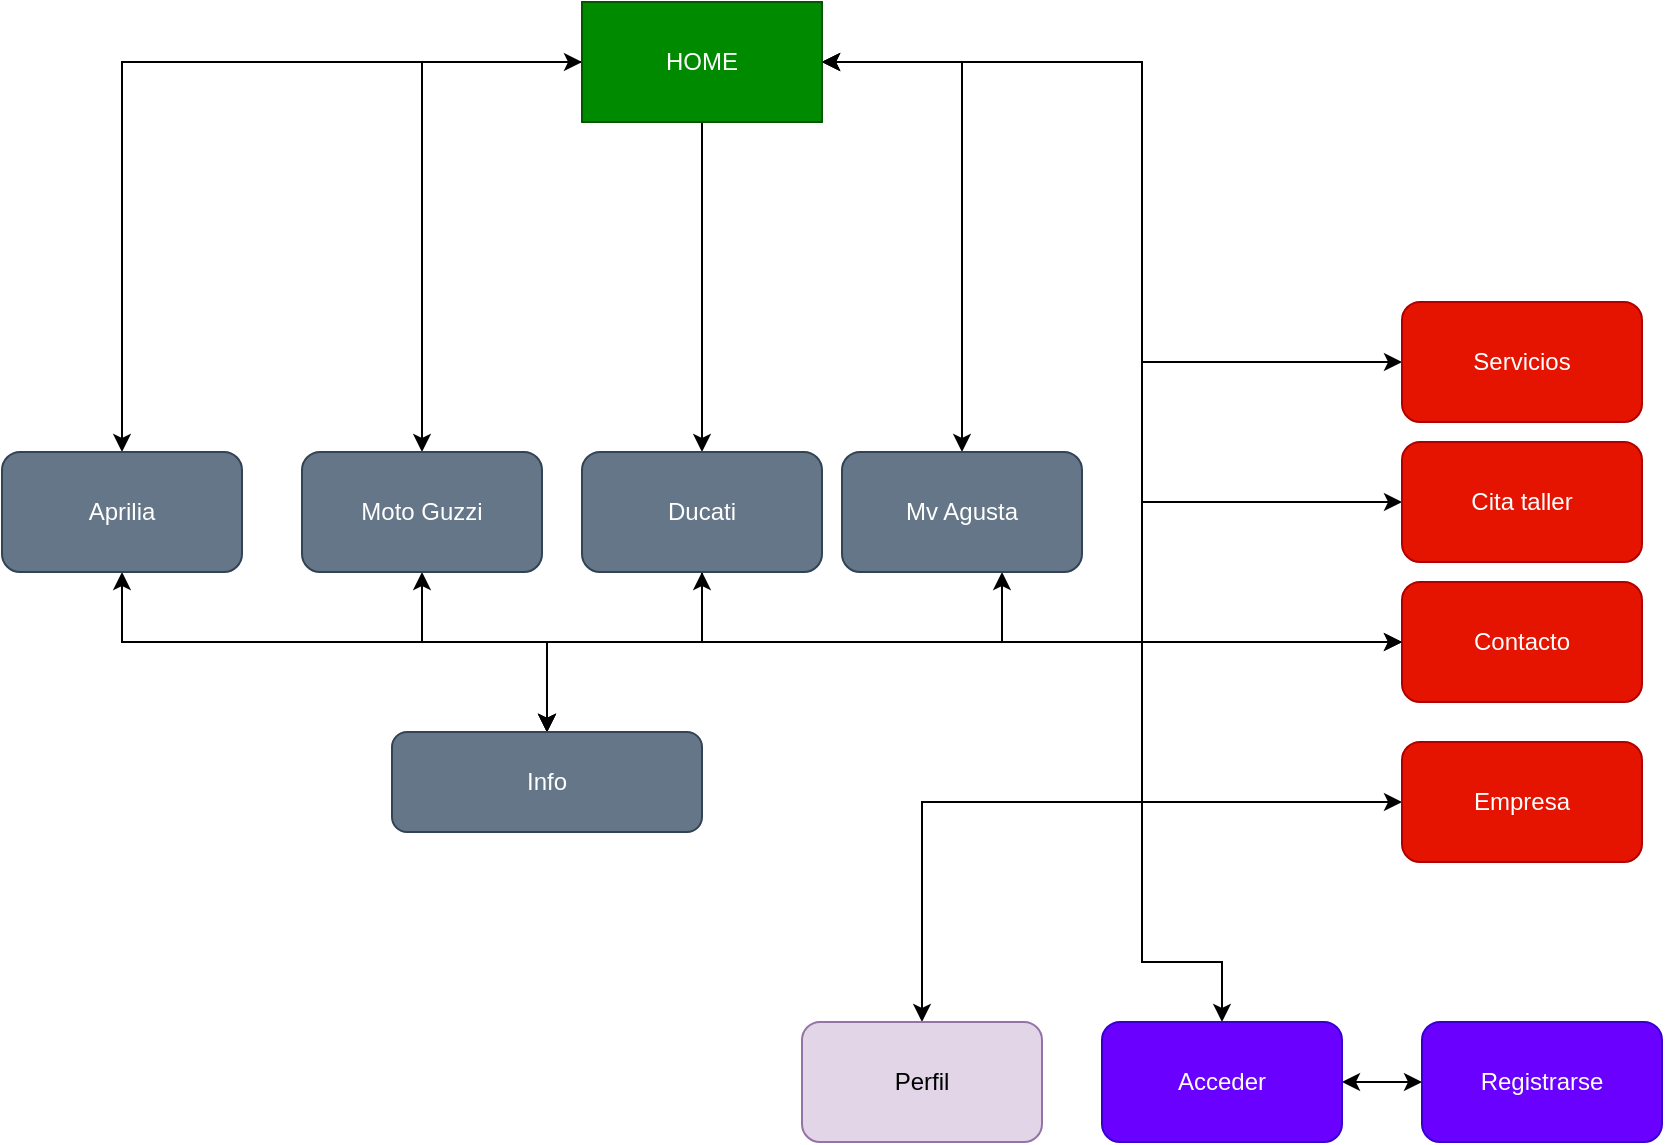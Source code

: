 <mxfile version="23.1.1" type="device">
  <diagram name="Page-1" id="hhGCgVCz4oc9-t7lXTt9">
    <mxGraphModel dx="465" dy="205" grid="1" gridSize="10" guides="1" tooltips="1" connect="1" arrows="1" fold="1" page="1" pageScale="1" pageWidth="850" pageHeight="1100" math="0" shadow="0">
      <root>
        <mxCell id="0" />
        <mxCell id="1" parent="0" />
        <mxCell id="hqimTioi4_m9NFjCPVCm-19" style="edgeStyle=orthogonalEdgeStyle;rounded=0;orthogonalLoop=1;jettySize=auto;html=1;" parent="1" source="hqimTioi4_m9NFjCPVCm-1" target="hqimTioi4_m9NFjCPVCm-6" edge="1">
          <mxGeometry relative="1" as="geometry" />
        </mxCell>
        <mxCell id="hqimTioi4_m9NFjCPVCm-20" style="edgeStyle=orthogonalEdgeStyle;rounded=0;orthogonalLoop=1;jettySize=auto;html=1;startArrow=classic;startFill=1;" parent="1" source="hqimTioi4_m9NFjCPVCm-1" target="hqimTioi4_m9NFjCPVCm-7" edge="1">
          <mxGeometry relative="1" as="geometry" />
        </mxCell>
        <mxCell id="hqimTioi4_m9NFjCPVCm-21" style="edgeStyle=orthogonalEdgeStyle;rounded=0;orthogonalLoop=1;jettySize=auto;html=1;entryX=0.5;entryY=0;entryDx=0;entryDy=0;" parent="1" source="hqimTioi4_m9NFjCPVCm-1" target="hqimTioi4_m9NFjCPVCm-8" edge="1">
          <mxGeometry relative="1" as="geometry" />
        </mxCell>
        <mxCell id="hqimTioi4_m9NFjCPVCm-23" style="edgeStyle=orthogonalEdgeStyle;rounded=0;orthogonalLoop=1;jettySize=auto;html=1;entryX=0.5;entryY=0;entryDx=0;entryDy=0;startArrow=classic;startFill=1;" parent="1" source="hqimTioi4_m9NFjCPVCm-1" target="hqimTioi4_m9NFjCPVCm-9" edge="1">
          <mxGeometry relative="1" as="geometry" />
        </mxCell>
        <mxCell id="hqimTioi4_m9NFjCPVCm-25" style="edgeStyle=orthogonalEdgeStyle;rounded=0;orthogonalLoop=1;jettySize=auto;html=1;entryX=0;entryY=0.5;entryDx=0;entryDy=0;" parent="1" source="hqimTioi4_m9NFjCPVCm-1" target="hqimTioi4_m9NFjCPVCm-5" edge="1">
          <mxGeometry relative="1" as="geometry">
            <Array as="points">
              <mxPoint x="580" y="180" />
              <mxPoint x="580" y="400" />
            </Array>
          </mxGeometry>
        </mxCell>
        <mxCell id="hqimTioi4_m9NFjCPVCm-26" style="edgeStyle=orthogonalEdgeStyle;rounded=0;orthogonalLoop=1;jettySize=auto;html=1;entryX=0;entryY=0.5;entryDx=0;entryDy=0;" parent="1" target="hqimTioi4_m9NFjCPVCm-4" edge="1">
          <mxGeometry relative="1" as="geometry">
            <mxPoint x="450" y="180" as="sourcePoint" />
            <mxPoint x="710" y="460" as="targetPoint" />
            <Array as="points">
              <mxPoint x="580" y="180" />
              <mxPoint x="580" y="470" />
            </Array>
          </mxGeometry>
        </mxCell>
        <mxCell id="hqimTioi4_m9NFjCPVCm-27" style="edgeStyle=orthogonalEdgeStyle;rounded=0;orthogonalLoop=1;jettySize=auto;html=1;entryX=0;entryY=0.5;entryDx=0;entryDy=0;" parent="1" source="hqimTioi4_m9NFjCPVCm-1" target="hqimTioi4_m9NFjCPVCm-2" edge="1">
          <mxGeometry relative="1" as="geometry">
            <Array as="points">
              <mxPoint x="580" y="180" />
              <mxPoint x="580" y="550" />
            </Array>
          </mxGeometry>
        </mxCell>
        <mxCell id="hqimTioi4_m9NFjCPVCm-28" style="edgeStyle=orthogonalEdgeStyle;rounded=0;orthogonalLoop=1;jettySize=auto;html=1;entryX=0.5;entryY=0;entryDx=0;entryDy=0;startArrow=classic;startFill=1;" parent="1" target="hqimTioi4_m9NFjCPVCm-11" edge="1">
          <mxGeometry relative="1" as="geometry">
            <Array as="points">
              <mxPoint x="580" y="180" />
              <mxPoint x="580" y="630" />
              <mxPoint x="620" y="630" />
            </Array>
            <mxPoint x="420" y="180" as="sourcePoint" />
          </mxGeometry>
        </mxCell>
        <mxCell id="hqimTioi4_m9NFjCPVCm-30" style="edgeStyle=orthogonalEdgeStyle;rounded=0;orthogonalLoop=1;jettySize=auto;html=1;exitX=1;exitY=0.5;exitDx=0;exitDy=0;entryX=0.5;entryY=0;entryDx=0;entryDy=0;" parent="1" source="hqimTioi4_m9NFjCPVCm-1" target="hqimTioi4_m9NFjCPVCm-13" edge="1">
          <mxGeometry relative="1" as="geometry">
            <Array as="points">
              <mxPoint x="580" y="180" />
              <mxPoint x="580" y="550" />
              <mxPoint x="470" y="550" />
            </Array>
          </mxGeometry>
        </mxCell>
        <mxCell id="hqimTioi4_m9NFjCPVCm-1" value="HOME" style="rounded=0;whiteSpace=wrap;html=1;fillColor=#008a00;fontColor=#ffffff;strokeColor=#005700;" parent="1" vertex="1">
          <mxGeometry x="300" y="150" width="120" height="60" as="geometry" />
        </mxCell>
        <mxCell id="hqimTioi4_m9NFjCPVCm-2" value="Empresa" style="rounded=1;whiteSpace=wrap;html=1;fillColor=#e51400;fontColor=#ffffff;strokeColor=#B20000;" parent="1" vertex="1">
          <mxGeometry x="710" y="520" width="120" height="60" as="geometry" />
        </mxCell>
        <mxCell id="hqimTioi4_m9NFjCPVCm-24" style="edgeStyle=orthogonalEdgeStyle;rounded=0;orthogonalLoop=1;jettySize=auto;html=1;entryX=1;entryY=0.5;entryDx=0;entryDy=0;startArrow=classic;startFill=1;" parent="1" source="hqimTioi4_m9NFjCPVCm-3" target="hqimTioi4_m9NFjCPVCm-1" edge="1">
          <mxGeometry relative="1" as="geometry">
            <Array as="points">
              <mxPoint x="580" y="330" />
              <mxPoint x="580" y="180" />
            </Array>
          </mxGeometry>
        </mxCell>
        <mxCell id="hqimTioi4_m9NFjCPVCm-3" value="Servicios" style="rounded=1;whiteSpace=wrap;html=1;fillColor=#e51400;fontColor=#ffffff;strokeColor=#B20000;" parent="1" vertex="1">
          <mxGeometry x="710" y="300" width="120" height="60" as="geometry" />
        </mxCell>
        <mxCell id="hqimTioi4_m9NFjCPVCm-4" value="Contacto" style="rounded=1;whiteSpace=wrap;html=1;fillColor=#e51400;fontColor=#ffffff;strokeColor=#B20000;" parent="1" vertex="1">
          <mxGeometry x="710" y="440" width="120" height="60" as="geometry" />
        </mxCell>
        <mxCell id="hqimTioi4_m9NFjCPVCm-5" value="Cita taller" style="rounded=1;whiteSpace=wrap;html=1;fillColor=#e51400;fontColor=#ffffff;strokeColor=#B20000;" parent="1" vertex="1">
          <mxGeometry x="710" y="370" width="120" height="60" as="geometry" />
        </mxCell>
        <mxCell id="hqimTioi4_m9NFjCPVCm-15" style="edgeStyle=orthogonalEdgeStyle;rounded=0;orthogonalLoop=1;jettySize=auto;html=1;exitX=0.5;exitY=1;exitDx=0;exitDy=0;entryX=0.5;entryY=0;entryDx=0;entryDy=0;startArrow=classic;startFill=1;" parent="1" source="hqimTioi4_m9NFjCPVCm-6" target="hqimTioi4_m9NFjCPVCm-14" edge="1">
          <mxGeometry relative="1" as="geometry">
            <Array as="points">
              <mxPoint x="70" y="470" />
              <mxPoint x="283" y="470" />
            </Array>
          </mxGeometry>
        </mxCell>
        <mxCell id="hqimTioi4_m9NFjCPVCm-6" value="Aprilia" style="rounded=1;whiteSpace=wrap;html=1;fillColor=#647687;fontColor=#ffffff;strokeColor=#314354;" parent="1" vertex="1">
          <mxGeometry x="10" y="375" width="120" height="60" as="geometry" />
        </mxCell>
        <mxCell id="hqimTioi4_m9NFjCPVCm-16" style="edgeStyle=orthogonalEdgeStyle;rounded=0;orthogonalLoop=1;jettySize=auto;html=1;exitX=0.5;exitY=1;exitDx=0;exitDy=0;entryX=0.5;entryY=0;entryDx=0;entryDy=0;startArrow=classic;startFill=1;" parent="1" source="hqimTioi4_m9NFjCPVCm-7" target="hqimTioi4_m9NFjCPVCm-14" edge="1">
          <mxGeometry relative="1" as="geometry">
            <mxPoint x="295" y="485" as="targetPoint" />
            <Array as="points">
              <mxPoint x="220" y="470" />
              <mxPoint x="283" y="470" />
            </Array>
          </mxGeometry>
        </mxCell>
        <mxCell id="hqimTioi4_m9NFjCPVCm-7" value="Moto Guzzi" style="rounded=1;whiteSpace=wrap;html=1;fillColor=#647687;fontColor=#ffffff;strokeColor=#314354;" parent="1" vertex="1">
          <mxGeometry x="160" y="375" width="120" height="60" as="geometry" />
        </mxCell>
        <mxCell id="hqimTioi4_m9NFjCPVCm-17" style="edgeStyle=orthogonalEdgeStyle;rounded=0;orthogonalLoop=1;jettySize=auto;html=1;entryX=0.5;entryY=0;entryDx=0;entryDy=0;startArrow=classic;startFill=1;" parent="1" source="hqimTioi4_m9NFjCPVCm-8" target="hqimTioi4_m9NFjCPVCm-14" edge="1">
          <mxGeometry relative="1" as="geometry">
            <Array as="points">
              <mxPoint x="360" y="470" />
              <mxPoint x="283" y="470" />
            </Array>
          </mxGeometry>
        </mxCell>
        <mxCell id="UxytlQghr6Uyx3K8XsX2-1" style="edgeStyle=orthogonalEdgeStyle;rounded=0;orthogonalLoop=1;jettySize=auto;html=1;entryX=0;entryY=0.5;entryDx=0;entryDy=0;" edge="1" parent="1" source="hqimTioi4_m9NFjCPVCm-8" target="hqimTioi4_m9NFjCPVCm-4">
          <mxGeometry relative="1" as="geometry">
            <Array as="points">
              <mxPoint x="360" y="470" />
            </Array>
          </mxGeometry>
        </mxCell>
        <mxCell id="hqimTioi4_m9NFjCPVCm-8" value="Ducati" style="rounded=1;whiteSpace=wrap;html=1;fillColor=#647687;fontColor=#ffffff;strokeColor=#314354;" parent="1" vertex="1">
          <mxGeometry x="300" y="375" width="120" height="60" as="geometry" />
        </mxCell>
        <mxCell id="hqimTioi4_m9NFjCPVCm-18" style="edgeStyle=orthogonalEdgeStyle;rounded=0;orthogonalLoop=1;jettySize=auto;html=1;entryX=0.5;entryY=0;entryDx=0;entryDy=0;startArrow=classic;startFill=1;" parent="1" source="hqimTioi4_m9NFjCPVCm-9" target="hqimTioi4_m9NFjCPVCm-14" edge="1">
          <mxGeometry relative="1" as="geometry">
            <Array as="points">
              <mxPoint x="510" y="470" />
              <mxPoint x="283" y="470" />
            </Array>
          </mxGeometry>
        </mxCell>
        <mxCell id="hqimTioi4_m9NFjCPVCm-9" value="Mv Agusta" style="rounded=1;whiteSpace=wrap;html=1;fillColor=#647687;fontColor=#ffffff;strokeColor=#314354;" parent="1" vertex="1">
          <mxGeometry x="430" y="375" width="120" height="60" as="geometry" />
        </mxCell>
        <mxCell id="hqimTioi4_m9NFjCPVCm-29" style="edgeStyle=orthogonalEdgeStyle;rounded=0;orthogonalLoop=1;jettySize=auto;html=1;entryX=0;entryY=0.5;entryDx=0;entryDy=0;startArrow=classic;startFill=1;" parent="1" source="hqimTioi4_m9NFjCPVCm-11" target="hqimTioi4_m9NFjCPVCm-12" edge="1">
          <mxGeometry relative="1" as="geometry" />
        </mxCell>
        <mxCell id="hqimTioi4_m9NFjCPVCm-11" value="Acceder" style="rounded=1;whiteSpace=wrap;html=1;fillColor=#6a00ff;fontColor=#ffffff;strokeColor=#3700CC;" parent="1" vertex="1">
          <mxGeometry x="560" y="660" width="120" height="60" as="geometry" />
        </mxCell>
        <mxCell id="hqimTioi4_m9NFjCPVCm-12" value="Registrarse" style="rounded=1;whiteSpace=wrap;html=1;fillColor=#6a00ff;fontColor=#ffffff;strokeColor=#3700CC;" parent="1" vertex="1">
          <mxGeometry x="720" y="660" width="120" height="60" as="geometry" />
        </mxCell>
        <mxCell id="hqimTioi4_m9NFjCPVCm-13" value="Perfil" style="rounded=1;whiteSpace=wrap;html=1;fillColor=#e1d5e7;strokeColor=#9673a6;" parent="1" vertex="1">
          <mxGeometry x="410" y="660" width="120" height="60" as="geometry" />
        </mxCell>
        <mxCell id="hqimTioi4_m9NFjCPVCm-14" value="Info" style="rounded=1;whiteSpace=wrap;html=1;fillColor=#647687;fontColor=#ffffff;strokeColor=#314354;" parent="1" vertex="1">
          <mxGeometry x="205" y="515" width="155" height="50" as="geometry" />
        </mxCell>
      </root>
    </mxGraphModel>
  </diagram>
</mxfile>
